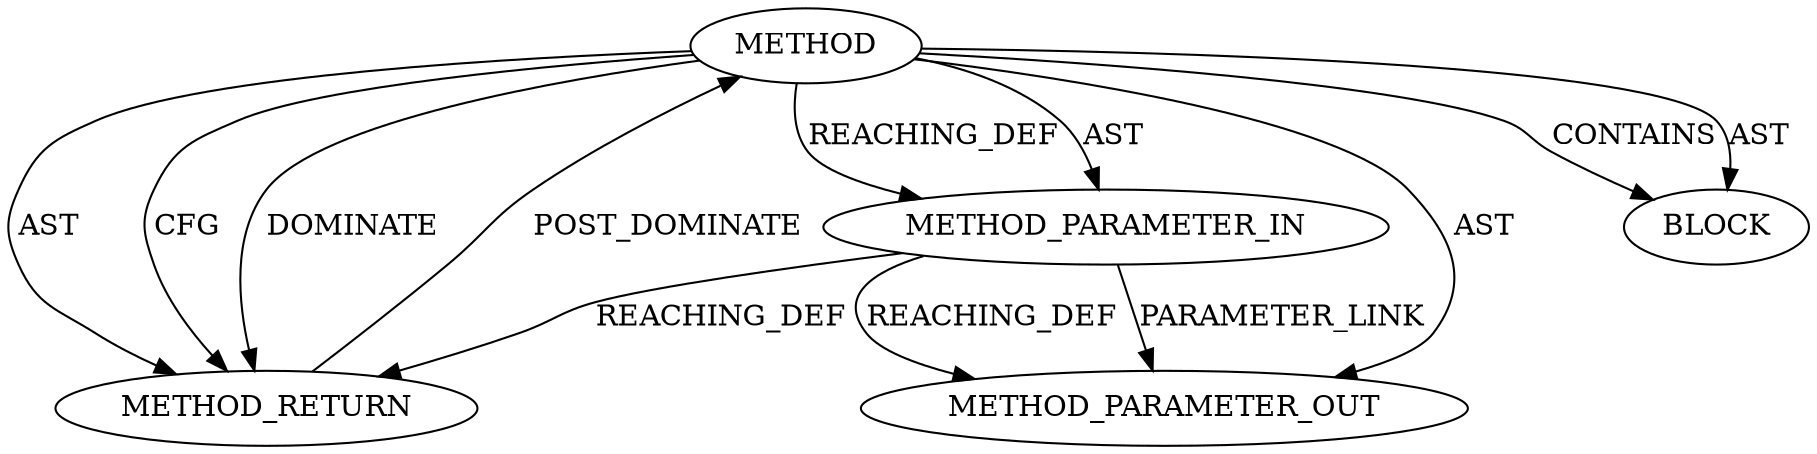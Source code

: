 digraph {
  26047 [label=METHOD AST_PARENT_TYPE="NAMESPACE_BLOCK" AST_PARENT_FULL_NAME="<global>" ORDER=0 CODE="<empty>" FULL_NAME="ssl3_setup_read_buffer" IS_EXTERNAL=true FILENAME="<empty>" SIGNATURE="" NAME="ssl3_setup_read_buffer"]
  26050 [label=METHOD_RETURN ORDER=2 CODE="RET" TYPE_FULL_NAME="ANY" EVALUATION_STRATEGY="BY_VALUE"]
  26048 [label=METHOD_PARAMETER_IN ORDER=1 CODE="p1" IS_VARIADIC=false TYPE_FULL_NAME="ANY" EVALUATION_STRATEGY="BY_VALUE" INDEX=1 NAME="p1"]
  26049 [label=BLOCK ORDER=1 ARGUMENT_INDEX=1 CODE="<empty>" TYPE_FULL_NAME="ANY"]
  27424 [label=METHOD_PARAMETER_OUT ORDER=1 CODE="p1" IS_VARIADIC=false TYPE_FULL_NAME="ANY" EVALUATION_STRATEGY="BY_VALUE" INDEX=1 NAME="p1"]
  26047 -> 26048 [label=REACHING_DEF VARIABLE=""]
  26047 -> 26050 [label=AST ]
  26047 -> 26048 [label=AST ]
  26047 -> 26050 [label=CFG ]
  26050 -> 26047 [label=POST_DOMINATE ]
  26048 -> 27424 [label=REACHING_DEF VARIABLE="p1"]
  26047 -> 27424 [label=AST ]
  26048 -> 27424 [label=PARAMETER_LINK ]
  26048 -> 26050 [label=REACHING_DEF VARIABLE="p1"]
  26047 -> 26050 [label=DOMINATE ]
  26047 -> 26049 [label=CONTAINS ]
  26047 -> 26049 [label=AST ]
}
